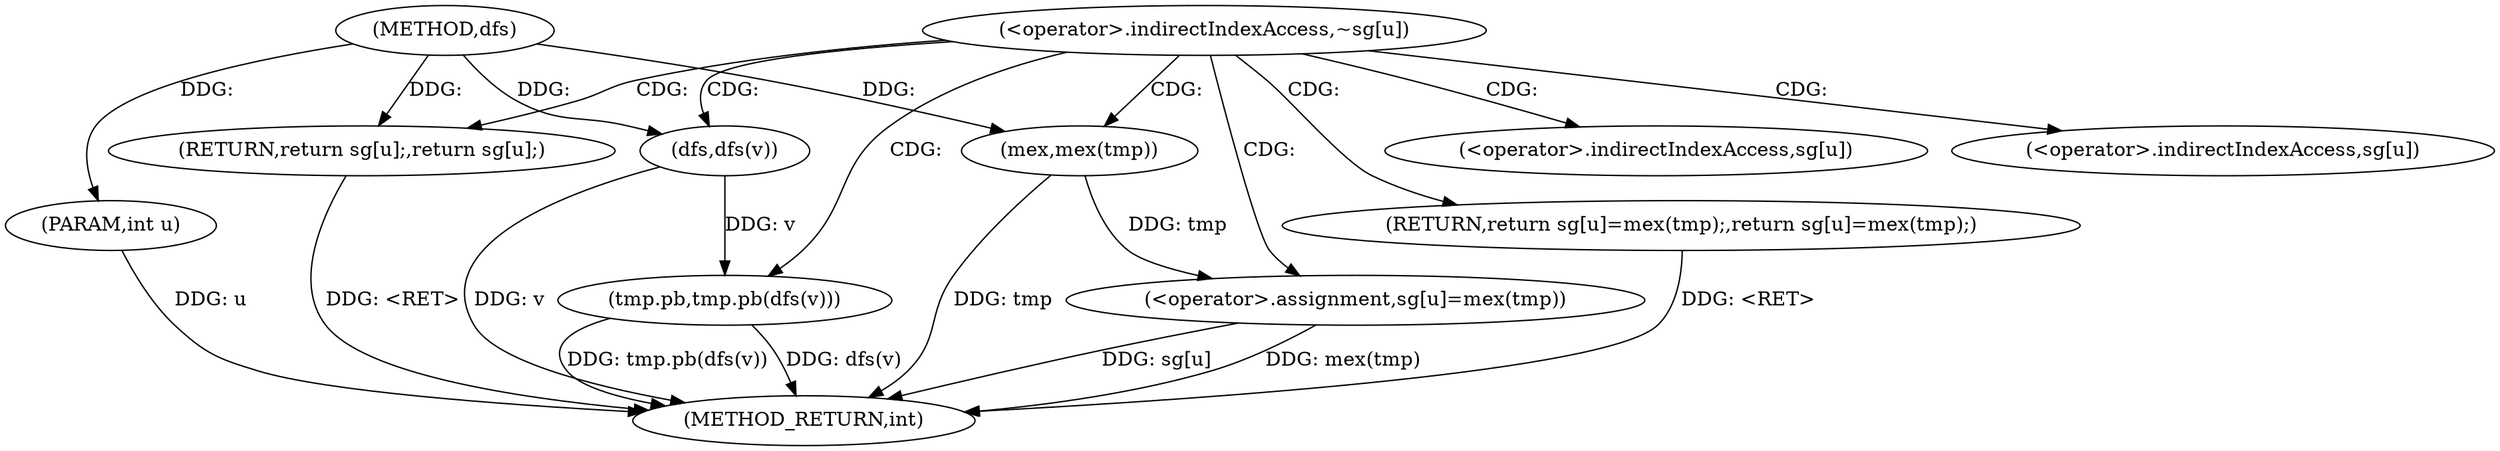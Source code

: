 digraph "dfs" {  
"1000595" [label = "(METHOD,dfs)" ]
"1000619" [label = "(METHOD_RETURN,int)" ]
"1000596" [label = "(PARAM,int u)" ]
"1000612" [label = "(RETURN,return sg[u]=mex(tmp);,return sg[u]=mex(tmp);)" ]
"1000602" [label = "(RETURN,return sg[u];,return sg[u];)" ]
"1000609" [label = "(tmp.pb,tmp.pb(dfs(v)))" ]
"1000613" [label = "(<operator>.assignment,sg[u]=mex(tmp))" ]
"1000610" [label = "(dfs,dfs(v))" ]
"1000617" [label = "(mex,mex(tmp))" ]
"1000599" [label = "(<operator>.indirectIndexAccess,~sg[u])" ]
"1000603" [label = "(<operator>.indirectIndexAccess,sg[u])" ]
"1000614" [label = "(<operator>.indirectIndexAccess,sg[u])" ]
  "1000602" -> "1000619"  [ label = "DDG: <RET>"] 
  "1000612" -> "1000619"  [ label = "DDG: <RET>"] 
  "1000596" -> "1000619"  [ label = "DDG: u"] 
  "1000609" -> "1000619"  [ label = "DDG: dfs(v)"] 
  "1000609" -> "1000619"  [ label = "DDG: tmp.pb(dfs(v))"] 
  "1000613" -> "1000619"  [ label = "DDG: sg[u]"] 
  "1000617" -> "1000619"  [ label = "DDG: tmp"] 
  "1000613" -> "1000619"  [ label = "DDG: mex(tmp)"] 
  "1000610" -> "1000619"  [ label = "DDG: v"] 
  "1000595" -> "1000596"  [ label = "DDG: "] 
  "1000595" -> "1000602"  [ label = "DDG: "] 
  "1000617" -> "1000613"  [ label = "DDG: tmp"] 
  "1000610" -> "1000609"  [ label = "DDG: v"] 
  "1000595" -> "1000610"  [ label = "DDG: "] 
  "1000595" -> "1000617"  [ label = "DDG: "] 
  "1000599" -> "1000602"  [ label = "CDG: "] 
  "1000599" -> "1000609"  [ label = "CDG: "] 
  "1000599" -> "1000610"  [ label = "CDG: "] 
  "1000599" -> "1000612"  [ label = "CDG: "] 
  "1000599" -> "1000613"  [ label = "CDG: "] 
  "1000599" -> "1000614"  [ label = "CDG: "] 
  "1000599" -> "1000603"  [ label = "CDG: "] 
  "1000599" -> "1000617"  [ label = "CDG: "] 
}
